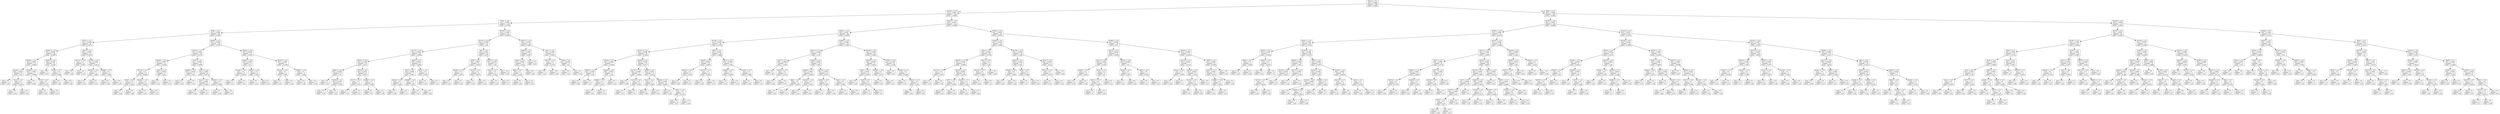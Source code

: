 digraph Tree {
node [shape=box] ;
0 [label="X[15] <= 0.5\nmse = 0.0008\nsamples = 500\nvalue = 0.4892"] ;
1 [label="X[125] <= 0.5\nmse = 0.0007\nsamples = 243\nvalue = 0.4828"] ;
0 -> 1 [labeldistance=2.5, labelangle=45, headlabel="True"] ;
2 [label="X[39] <= 0.5\nmse = 0.0006\nsamples = 113\nvalue = 0.4748"] ;
1 -> 2 ;
3 [label="X[89] <= 0.5\nmse = 0.0006\nsamples = 66\nvalue = 0.4691"] ;
2 -> 3 ;
4 [label="X[72] <= 0.5\nmse = 0.0004\nsamples = 31\nvalue = 0.4571"] ;
3 -> 4 ;
5 [label="X[250] <= 0.5\nmse = 0.0003\nsamples = 20\nvalue = 0.4655"] ;
4 -> 5 ;
6 [label="X[380] <= 0.5\nmse = 0.0003\nsamples = 12\nvalue = 0.4567"] ;
5 -> 6 ;
7 [label="X[234] <= 0.5\nmse = 0.0001\nsamples = 5\nvalue = 0.44"] ;
6 -> 7 ;
8 [label="mse = 0.0\nsamples = 2\nvalue = 0.45"] ;
7 -> 8 ;
9 [label="X[33] <= 0.5\nmse = 0.0\nsamples = 3\nvalue = 0.4333"] ;
7 -> 9 ;
10 [label="mse = 0.0\nsamples = 1\nvalue = 0.44"] ;
9 -> 10 ;
11 [label="mse = -0.0\nsamples = 2\nvalue = 0.43"] ;
9 -> 11 ;
12 [label="X[186] <= 0.5\nmse = 0.0001\nsamples = 7\nvalue = 0.4686"] ;
6 -> 12 ;
13 [label="mse = 0.0\nsamples = 3\nvalue = 0.46"] ;
12 -> 13 ;
14 [label="X[74] <= 0.5\nmse = 0.0\nsamples = 4\nvalue = 0.475"] ;
12 -> 14 ;
15 [label="mse = 0.0\nsamples = 2\nvalue = 0.48"] ;
14 -> 15 ;
16 [label="mse = -0.0\nsamples = 2\nvalue = 0.47"] ;
14 -> 16 ;
17 [label="X[376] <= 0.5\nmse = 0.0001\nsamples = 8\nvalue = 0.4787"] ;
5 -> 17 ;
18 [label="mse = 0.0\nsamples = 3\nvalue = 0.47"] ;
17 -> 18 ;
19 [label="X[30] <= 0.5\nmse = 0.0\nsamples = 5\nvalue = 0.484"] ;
17 -> 19 ;
20 [label="mse = 0.0\nsamples = 2\nvalue = 0.49"] ;
19 -> 20 ;
21 [label="mse = 0.0\nsamples = 3\nvalue = 0.48"] ;
19 -> 21 ;
22 [label="X[87] <= 0.5\nmse = 0.0002\nsamples = 11\nvalue = 0.4418"] ;
4 -> 22 ;
23 [label="X[373] <= 0.5\nmse = 0.0\nsamples = 4\nvalue = 0.425"] ;
22 -> 23 ;
24 [label="mse = 0.0\nsamples = 2\nvalue = 0.43"] ;
23 -> 24 ;
25 [label="mse = 0.0\nsamples = 2\nvalue = 0.42"] ;
23 -> 25 ;
26 [label="X[176] <= 0.5\nmse = 0.0001\nsamples = 7\nvalue = 0.4514"] ;
22 -> 26 ;
27 [label="X[378] <= 0.5\nmse = 0.0\nsamples = 2\nvalue = 0.465"] ;
26 -> 27 ;
28 [label="mse = 0.0\nsamples = 1\nvalue = 0.46"] ;
27 -> 28 ;
29 [label="mse = 0.0\nsamples = 1\nvalue = 0.47"] ;
27 -> 29 ;
30 [label="X[358] <= 0.5\nmse = 0.0\nsamples = 5\nvalue = 0.446"] ;
26 -> 30 ;
31 [label="mse = 0.0\nsamples = 2\nvalue = 0.44"] ;
30 -> 31 ;
32 [label="mse = 0.0\nsamples = 3\nvalue = 0.45"] ;
30 -> 32 ;
33 [label="X[195] <= 0.5\nmse = 0.0005\nsamples = 35\nvalue = 0.4797"] ;
3 -> 33 ;
34 [label="X[130] <= 0.5\nmse = 0.0004\nsamples = 22\nvalue = 0.4718"] ;
33 -> 34 ;
35 [label="X[169] <= 0.5\nmse = 0.0001\nsamples = 11\nvalue = 0.4582"] ;
34 -> 35 ;
36 [label="X[116] <= 0.5\nmse = 0.0\nsamples = 9\nvalue = 0.4622"] ;
35 -> 36 ;
37 [label="X[18] <= 0.5\nmse = 0.0\nsamples = 5\nvalue = 0.458"] ;
36 -> 37 ;
38 [label="mse = 0.0\nsamples = 1\nvalue = 0.45"] ;
37 -> 38 ;
39 [label="mse = 0.0\nsamples = 4\nvalue = 0.46"] ;
37 -> 39 ;
40 [label="X[366] <= 0.5\nmse = 0.0\nsamples = 4\nvalue = 0.4675"] ;
36 -> 40 ;
41 [label="mse = 0.0\nsamples = 1\nvalue = 0.46"] ;
40 -> 41 ;
42 [label="mse = 0.0\nsamples = 3\nvalue = 0.47"] ;
40 -> 42 ;
43 [label="X[82] <= 0.5\nmse = 0.0001\nsamples = 2\nvalue = 0.44"] ;
35 -> 43 ;
44 [label="mse = 0.0\nsamples = 1\nvalue = 0.45"] ;
43 -> 44 ;
45 [label="mse = -0.0\nsamples = 1\nvalue = 0.43"] ;
43 -> 45 ;
46 [label="X[16] <= 0.5\nmse = 0.0004\nsamples = 11\nvalue = 0.4855"] ;
34 -> 46 ;
47 [label="X[364] <= 0.5\nmse = 0.0001\nsamples = 2\nvalue = 0.52"] ;
46 -> 47 ;
48 [label="mse = 0.0\nsamples = 1\nvalue = 0.53"] ;
47 -> 48 ;
49 [label="mse = 0.0\nsamples = 1\nvalue = 0.51"] ;
47 -> 49 ;
50 [label="X[31] <= 0.5\nmse = 0.0001\nsamples = 9\nvalue = 0.4778"] ;
46 -> 50 ;
51 [label="X[12] <= 0.5\nmse = 0.0001\nsamples = 6\nvalue = 0.4833"] ;
50 -> 51 ;
52 [label="mse = 0.0\nsamples = 5\nvalue = 0.48"] ;
51 -> 52 ;
53 [label="mse = 0.0\nsamples = 1\nvalue = 0.5"] ;
51 -> 53 ;
54 [label="X[193] <= 0.5\nmse = 0.0\nsamples = 3\nvalue = 0.4667"] ;
50 -> 54 ;
55 [label="mse = 0.0\nsamples = 1\nvalue = 0.46"] ;
54 -> 55 ;
56 [label="mse = 0.0\nsamples = 2\nvalue = 0.47"] ;
54 -> 56 ;
57 [label="X[299] <= 0.5\nmse = 0.0004\nsamples = 13\nvalue = 0.4931"] ;
33 -> 57 ;
58 [label="X[282] <= 0.5\nmse = 0.0001\nsamples = 6\nvalue = 0.51"] ;
57 -> 58 ;
59 [label="X[126] <= 0.5\nmse = 0.0\nsamples = 4\nvalue = 0.5025"] ;
58 -> 59 ;
60 [label="mse = 0.0\nsamples = 3\nvalue = 0.5"] ;
59 -> 60 ;
61 [label="mse = 0.0\nsamples = 1\nvalue = 0.51"] ;
59 -> 61 ;
62 [label="X[251] <= 0.5\nmse = 0.0\nsamples = 2\nvalue = 0.525"] ;
58 -> 62 ;
63 [label="mse = 0.0\nsamples = 1\nvalue = 0.52"] ;
62 -> 63 ;
64 [label="mse = 0.0\nsamples = 1\nvalue = 0.53"] ;
62 -> 64 ;
65 [label="X[122] <= 0.5\nmse = 0.0001\nsamples = 7\nvalue = 0.4786"] ;
57 -> 65 ;
66 [label="X[333] <= 0.5\nmse = 0.0\nsamples = 2\nvalue = 0.465"] ;
65 -> 66 ;
67 [label="mse = 0.0\nsamples = 1\nvalue = 0.47"] ;
66 -> 67 ;
68 [label="mse = 0.0\nsamples = 1\nvalue = 0.46"] ;
66 -> 68 ;
69 [label="X[269] <= 0.5\nmse = 0.0\nsamples = 5\nvalue = 0.484"] ;
65 -> 69 ;
70 [label="mse = 0.0\nsamples = 2\nvalue = 0.49"] ;
69 -> 70 ;
71 [label="mse = 0.0\nsamples = 3\nvalue = 0.48"] ;
69 -> 71 ;
72 [label="X[126] <= 0.5\nmse = 0.0005\nsamples = 47\nvalue = 0.4828"] ;
2 -> 72 ;
73 [label="X[132] <= 0.5\nmse = 0.0005\nsamples = 31\nvalue = 0.49"] ;
72 -> 73 ;
74 [label="X[115] <= 0.5\nmse = 0.0005\nsamples = 19\nvalue = 0.4984"] ;
73 -> 74 ;
75 [label="X[241] <= 0.5\nmse = 0.0003\nsamples = 10\nvalue = 0.513"] ;
74 -> 75 ;
76 [label="X[59] <= 0.5\nmse = 0.0002\nsamples = 4\nvalue = 0.53"] ;
75 -> 76 ;
77 [label="mse = 0.0\nsamples = 1\nvalue = 0.51"] ;
76 -> 77 ;
78 [label="X[336] <= 0.5\nmse = 0.0001\nsamples = 3\nvalue = 0.5367"] ;
76 -> 78 ;
79 [label="mse = 0.0\nsamples = 1\nvalue = 0.55"] ;
78 -> 79 ;
80 [label="mse = 0.0\nsamples = 2\nvalue = 0.53"] ;
78 -> 80 ;
81 [label="X[193] <= 0.5\nmse = 0.0001\nsamples = 6\nvalue = 0.5017"] ;
75 -> 81 ;
82 [label="X[177] <= 0.5\nmse = 0.0\nsamples = 2\nvalue = 0.515"] ;
81 -> 82 ;
83 [label="mse = 0.0\nsamples = 1\nvalue = 0.52"] ;
82 -> 83 ;
84 [label="mse = -0.0\nsamples = 1\nvalue = 0.51"] ;
82 -> 84 ;
85 [label="X[288] <= 0.5\nmse = 0.0\nsamples = 4\nvalue = 0.495"] ;
81 -> 85 ;
86 [label="mse = 0.0\nsamples = 2\nvalue = 0.5"] ;
85 -> 86 ;
87 [label="mse = 0.0\nsamples = 2\nvalue = 0.49"] ;
85 -> 87 ;
88 [label="X[66] <= 0.5\nmse = 0.0002\nsamples = 9\nvalue = 0.4822"] ;
74 -> 88 ;
89 [label="X[33] <= 0.5\nmse = 0.0001\nsamples = 7\nvalue = 0.4871"] ;
88 -> 89 ;
90 [label="X[149] <= 0.5\nmse = 0.0\nsamples = 5\nvalue = 0.492"] ;
89 -> 90 ;
91 [label="mse = 0.0\nsamples = 4\nvalue = 0.49"] ;
90 -> 91 ;
92 [label="mse = 0.0\nsamples = 1\nvalue = 0.5"] ;
90 -> 92 ;
93 [label="X[380] <= 0.5\nmse = 0.0\nsamples = 2\nvalue = 0.475"] ;
89 -> 93 ;
94 [label="mse = 0.0\nsamples = 1\nvalue = 0.47"] ;
93 -> 94 ;
95 [label="mse = 0.0\nsamples = 1\nvalue = 0.48"] ;
93 -> 95 ;
96 [label="X[75] <= 0.5\nmse = 0.0\nsamples = 2\nvalue = 0.465"] ;
88 -> 96 ;
97 [label="mse = 0.0\nsamples = 1\nvalue = 0.46"] ;
96 -> 97 ;
98 [label="mse = 0.0\nsamples = 1\nvalue = 0.47"] ;
96 -> 98 ;
99 [label="X[4] <= 0.5\nmse = 0.0003\nsamples = 12\nvalue = 0.4767"] ;
73 -> 99 ;
100 [label="X[50] <= 0.5\nmse = 0.0001\nsamples = 6\nvalue = 0.4633"] ;
99 -> 100 ;
101 [label="X[239] <= 0.5\nmse = 0.0\nsamples = 2\nvalue = 0.475"] ;
100 -> 101 ;
102 [label="mse = 0.0\nsamples = 1\nvalue = 0.47"] ;
101 -> 102 ;
103 [label="mse = 0.0\nsamples = 1\nvalue = 0.48"] ;
101 -> 103 ;
104 [label="X[119] <= 0.5\nmse = 0.0\nsamples = 4\nvalue = 0.4575"] ;
100 -> 104 ;
105 [label="mse = 0.0\nsamples = 3\nvalue = 0.46"] ;
104 -> 105 ;
106 [label="mse = 0.0\nsamples = 1\nvalue = 0.45"] ;
104 -> 106 ;
107 [label="X[140] <= 0.5\nmse = 0.0001\nsamples = 6\nvalue = 0.49"] ;
99 -> 107 ;
108 [label="X[63] <= 0.5\nmse = 0.0\nsamples = 4\nvalue = 0.495"] ;
107 -> 108 ;
109 [label="mse = 0.0\nsamples = 2\nvalue = 0.49"] ;
108 -> 109 ;
110 [label="mse = 0.0\nsamples = 2\nvalue = 0.5"] ;
108 -> 110 ;
111 [label="mse = -0.0\nsamples = 2\nvalue = 0.48"] ;
107 -> 111 ;
112 [label="X[277] <= 0.5\nmse = 0.0002\nsamples = 16\nvalue = 0.4687"] ;
72 -> 112 ;
113 [label="X[264] <= 0.5\nmse = 0.0001\nsamples = 10\nvalue = 0.461"] ;
112 -> 113 ;
114 [label="X[59] <= 0.5\nmse = 0.0001\nsamples = 5\nvalue = 0.452"] ;
113 -> 114 ;
115 [label="X[66] <= 0.5\nmse = 0.0\nsamples = 3\nvalue = 0.4467"] ;
114 -> 115 ;
116 [label="mse = 0.0\nsamples = 1\nvalue = 0.44"] ;
115 -> 116 ;
117 [label="mse = -0.0\nsamples = 2\nvalue = 0.45"] ;
115 -> 117 ;
118 [label="mse = 0.0\nsamples = 2\nvalue = 0.46"] ;
114 -> 118 ;
119 [label="mse = -0.0\nsamples = 5\nvalue = 0.47"] ;
113 -> 119 ;
120 [label="X[72] <= 0.5\nmse = 0.0002\nsamples = 6\nvalue = 0.4817"] ;
112 -> 120 ;
121 [label="X[171] <= 0.5\nmse = 0.0\nsamples = 4\nvalue = 0.4725"] ;
120 -> 121 ;
122 [label="mse = 0.0\nsamples = 3\nvalue = 0.47"] ;
121 -> 122 ;
123 [label="mse = -0.0\nsamples = 1\nvalue = 0.48"] ;
121 -> 123 ;
124 [label="X[79] <= 0.5\nmse = 0.0001\nsamples = 2\nvalue = 0.5"] ;
120 -> 124 ;
125 [label="mse = 0.0\nsamples = 1\nvalue = 0.51"] ;
124 -> 125 ;
126 [label="mse = 0.0\nsamples = 1\nvalue = 0.49"] ;
124 -> 126 ;
127 [label="X[212] <= 0.5\nmse = 0.0007\nsamples = 130\nvalue = 0.4898"] ;
1 -> 127 ;
128 [label="X[203] <= 0.5\nmse = 0.0007\nsamples = 69\nvalue = 0.4829"] ;
127 -> 128 ;
129 [label="X[139] <= 0.5\nmse = 0.0006\nsamples = 35\nvalue = 0.4729"] ;
128 -> 129 ;
130 [label="X[107] <= 0.5\nmse = 0.0006\nsamples = 19\nvalue = 0.4832"] ;
129 -> 130 ;
131 [label="X[122] <= 0.5\nmse = 0.0003\nsamples = 7\nvalue = 0.5029"] ;
130 -> 131 ;
132 [label="X[350] <= 0.5\nmse = 0.0001\nsamples = 4\nvalue = 0.49"] ;
131 -> 132 ;
133 [label="mse = 0.0\nsamples = 2\nvalue = 0.48"] ;
132 -> 133 ;
134 [label="mse = -0.0\nsamples = 2\nvalue = 0.5"] ;
132 -> 134 ;
135 [label="X[239] <= 0.5\nmse = 0.0001\nsamples = 3\nvalue = 0.52"] ;
131 -> 135 ;
136 [label="X[200] <= 0.5\nmse = 0.0\nsamples = 2\nvalue = 0.515"] ;
135 -> 136 ;
137 [label="mse = 0.0\nsamples = 1\nvalue = 0.52"] ;
136 -> 137 ;
138 [label="mse = -0.0\nsamples = 1\nvalue = 0.51"] ;
136 -> 138 ;
139 [label="mse = 0.0\nsamples = 1\nvalue = 0.53"] ;
135 -> 139 ;
140 [label="X[345] <= 0.5\nmse = 0.0004\nsamples = 12\nvalue = 0.4717"] ;
130 -> 140 ;
141 [label="X[172] <= 0.5\nmse = 0.0002\nsamples = 4\nvalue = 0.4925"] ;
140 -> 141 ;
142 [label="mse = 0.0\nsamples = 2\nvalue = 0.48"] ;
141 -> 142 ;
143 [label="X[115] <= 0.5\nmse = 0.0\nsamples = 2\nvalue = 0.505"] ;
141 -> 143 ;
144 [label="mse = 0.0\nsamples = 1\nvalue = 0.51"] ;
143 -> 144 ;
145 [label="mse = 0.0\nsamples = 1\nvalue = 0.5"] ;
143 -> 145 ;
146 [label="X[365] <= 0.5\nmse = 0.0001\nsamples = 8\nvalue = 0.4612"] ;
140 -> 146 ;
147 [label="X[14] <= 0.5\nmse = 0.0\nsamples = 2\nvalue = 0.445"] ;
146 -> 147 ;
148 [label="mse = 0.0\nsamples = 1\nvalue = 0.45"] ;
147 -> 148 ;
149 [label="mse = 0.0\nsamples = 1\nvalue = 0.44"] ;
147 -> 149 ;
150 [label="X[299] <= 0.5\nmse = 0.0001\nsamples = 6\nvalue = 0.4667"] ;
146 -> 150 ;
151 [label="mse = 0.0\nsamples = 3\nvalue = 0.46"] ;
150 -> 151 ;
152 [label="X[97] <= 0.5\nmse = 0.0\nsamples = 3\nvalue = 0.4733"] ;
150 -> 152 ;
153 [label="mse = 0.0\nsamples = 2\nvalue = 0.47"] ;
152 -> 153 ;
154 [label="mse = -0.0\nsamples = 1\nvalue = 0.48"] ;
152 -> 154 ;
155 [label="X[80] <= 0.5\nmse = 0.0003\nsamples = 16\nvalue = 0.4606"] ;
129 -> 155 ;
156 [label="X[284] <= 0.5\nmse = 0.0001\nsamples = 11\nvalue = 0.4691"] ;
155 -> 156 ;
157 [label="X[233] <= 0.5\nmse = 0.0\nsamples = 5\nvalue = 0.478"] ;
156 -> 157 ;
158 [label="mse = 0.0\nsamples = 4\nvalue = 0.48"] ;
157 -> 158 ;
159 [label="mse = 0.0\nsamples = 1\nvalue = 0.47"] ;
157 -> 159 ;
160 [label="X[127] <= 0.5\nmse = 0.0\nsamples = 6\nvalue = 0.4617"] ;
156 -> 160 ;
161 [label="mse = 0.0\nsamples = 5\nvalue = 0.46"] ;
160 -> 161 ;
162 [label="mse = -0.0\nsamples = 1\nvalue = 0.47"] ;
160 -> 162 ;
163 [label="X[17] <= 0.5\nmse = 0.0004\nsamples = 5\nvalue = 0.442"] ;
155 -> 163 ;
164 [label="X[260] <= 0.5\nmse = 0.0\nsamples = 3\nvalue = 0.4267"] ;
163 -> 164 ;
165 [label="mse = -0.0\nsamples = 2\nvalue = 0.43"] ;
164 -> 165 ;
166 [label="mse = 0.0\nsamples = 1\nvalue = 0.42"] ;
164 -> 166 ;
167 [label="X[275] <= 0.5\nmse = 0.0\nsamples = 2\nvalue = 0.465"] ;
163 -> 167 ;
168 [label="mse = 0.0\nsamples = 1\nvalue = 0.46"] ;
167 -> 168 ;
169 [label="mse = 0.0\nsamples = 1\nvalue = 0.47"] ;
167 -> 169 ;
170 [label="X[266] <= 0.5\nmse = 0.0006\nsamples = 34\nvalue = 0.4932"] ;
128 -> 170 ;
171 [label="X[217] <= 0.5\nmse = 0.0004\nsamples = 18\nvalue = 0.48"] ;
170 -> 171 ;
172 [label="X[31] <= 0.5\nmse = 0.0002\nsamples = 8\nvalue = 0.465"] ;
171 -> 172 ;
173 [label="mse = 0.0\nsamples = 2\nvalue = 0.44"] ;
172 -> 173 ;
174 [label="X[200] <= 0.5\nmse = 0.0\nsamples = 6\nvalue = 0.4733"] ;
172 -> 174 ;
175 [label="mse = 0.0\nsamples = 2\nvalue = 0.48"] ;
174 -> 175 ;
176 [label="mse = -0.0\nsamples = 4\nvalue = 0.47"] ;
174 -> 176 ;
177 [label="X[229] <= 0.5\nmse = 0.0003\nsamples = 10\nvalue = 0.492"] ;
171 -> 177 ;
178 [label="X[349] <= 0.5\nmse = 0.0001\nsamples = 6\nvalue = 0.5033"] ;
177 -> 178 ;
179 [label="X[94] <= 0.5\nmse = 0.0\nsamples = 4\nvalue = 0.4975"] ;
178 -> 179 ;
180 [label="mse = 0.0\nsamples = 1\nvalue = 0.49"] ;
179 -> 180 ;
181 [label="mse = 0.0\nsamples = 3\nvalue = 0.5"] ;
179 -> 181 ;
182 [label="X[336] <= 0.5\nmse = 0.0\nsamples = 2\nvalue = 0.515"] ;
178 -> 182 ;
183 [label="mse = 0.0\nsamples = 1\nvalue = 0.51"] ;
182 -> 183 ;
184 [label="mse = -0.0\nsamples = 1\nvalue = 0.52"] ;
182 -> 184 ;
185 [label="X[373] <= 0.5\nmse = 0.0001\nsamples = 4\nvalue = 0.475"] ;
177 -> 185 ;
186 [label="X[354] <= 0.5\nmse = 0.0\nsamples = 2\nvalue = 0.465"] ;
185 -> 186 ;
187 [label="mse = 0.0\nsamples = 1\nvalue = 0.47"] ;
186 -> 187 ;
188 [label="mse = 0.0\nsamples = 1\nvalue = 0.46"] ;
186 -> 188 ;
189 [label="X[39] <= 0.5\nmse = 0.0\nsamples = 2\nvalue = 0.485"] ;
185 -> 189 ;
190 [label="mse = 0.0\nsamples = 1\nvalue = 0.49"] ;
189 -> 190 ;
191 [label="mse = 0.0\nsamples = 1\nvalue = 0.48"] ;
189 -> 191 ;
192 [label="X[338] <= 0.5\nmse = 0.0004\nsamples = 16\nvalue = 0.5081"] ;
170 -> 192 ;
193 [label="X[310] <= 0.5\nmse = 0.0001\nsamples = 8\nvalue = 0.4912"] ;
192 -> 193 ;
194 [label="X[45] <= 0.5\nmse = 0.0001\nsamples = 6\nvalue = 0.4967"] ;
193 -> 194 ;
195 [label="mse = 0.0\nsamples = 3\nvalue = 0.49"] ;
194 -> 195 ;
196 [label="X[18] <= 0.5\nmse = 0.0\nsamples = 3\nvalue = 0.5033"] ;
194 -> 196 ;
197 [label="mse = 0.0\nsamples = 1\nvalue = 0.51"] ;
196 -> 197 ;
198 [label="mse = 0.0\nsamples = 2\nvalue = 0.5"] ;
196 -> 198 ;
199 [label="X[258] <= 0.5\nmse = 0.0\nsamples = 2\nvalue = 0.475"] ;
193 -> 199 ;
200 [label="mse = 0.0\nsamples = 1\nvalue = 0.48"] ;
199 -> 200 ;
201 [label="mse = 0.0\nsamples = 1\nvalue = 0.47"] ;
199 -> 201 ;
202 [label="X[382] <= 0.5\nmse = 0.0001\nsamples = 8\nvalue = 0.525"] ;
192 -> 202 ;
203 [label="mse = 0.0\nsamples = 1\nvalue = 0.5"] ;
202 -> 203 ;
204 [label="X[358] <= 0.5\nmse = 0.0\nsamples = 7\nvalue = 0.5286"] ;
202 -> 204 ;
205 [label="mse = 0.0\nsamples = 2\nvalue = 0.52"] ;
204 -> 205 ;
206 [label="X[323] <= 0.5\nmse = 0.0\nsamples = 5\nvalue = 0.532"] ;
204 -> 206 ;
207 [label="mse = 0.0\nsamples = 1\nvalue = 0.54"] ;
206 -> 207 ;
208 [label="mse = -0.0\nsamples = 4\nvalue = 0.53"] ;
206 -> 208 ;
209 [label="X[353] <= 0.5\nmse = 0.0005\nsamples = 61\nvalue = 0.4975"] ;
127 -> 209 ;
210 [label="X[348] <= 0.5\nmse = 0.0004\nsamples = 31\nvalue = 0.4855"] ;
209 -> 210 ;
211 [label="X[46] <= 0.5\nmse = 0.0002\nsamples = 16\nvalue = 0.4738"] ;
210 -> 211 ;
212 [label="X[223] <= 0.5\nmse = 0.0002\nsamples = 11\nvalue = 0.4664"] ;
211 -> 212 ;
213 [label="X[173] <= 0.5\nmse = 0.0\nsamples = 5\nvalue = 0.476"] ;
212 -> 213 ;
214 [label="mse = 0.0\nsamples = 2\nvalue = 0.47"] ;
213 -> 214 ;
215 [label="mse = -0.0\nsamples = 3\nvalue = 0.48"] ;
213 -> 215 ;
216 [label="X[314] <= 0.5\nmse = 0.0001\nsamples = 6\nvalue = 0.4583"] ;
212 -> 216 ;
217 [label="X[77] <= 0.5\nmse = 0.0\nsamples = 4\nvalue = 0.465"] ;
216 -> 217 ;
218 [label="mse = 0.0\nsamples = 2\nvalue = 0.47"] ;
217 -> 218 ;
219 [label="mse = -0.0\nsamples = 2\nvalue = 0.46"] ;
217 -> 219 ;
220 [label="X[267] <= 0.5\nmse = 0.0\nsamples = 2\nvalue = 0.445"] ;
216 -> 220 ;
221 [label="mse = 0.0\nsamples = 1\nvalue = 0.44"] ;
220 -> 221 ;
222 [label="mse = 0.0\nsamples = 1\nvalue = 0.45"] ;
220 -> 222 ;
223 [label="X[91] <= 0.5\nmse = 0.0\nsamples = 5\nvalue = 0.49"] ;
211 -> 223 ;
224 [label="X[270] <= 0.5\nmse = 0.0\nsamples = 4\nvalue = 0.4925"] ;
223 -> 224 ;
225 [label="mse = 0.0\nsamples = 3\nvalue = 0.49"] ;
224 -> 225 ;
226 [label="mse = 0.0\nsamples = 1\nvalue = 0.5"] ;
224 -> 226 ;
227 [label="mse = -0.0\nsamples = 1\nvalue = 0.48"] ;
223 -> 227 ;
228 [label="X[178] <= 0.5\nmse = 0.0002\nsamples = 15\nvalue = 0.498"] ;
210 -> 228 ;
229 [label="X[245] <= 0.5\nmse = 0.0001\nsamples = 10\nvalue = 0.491"] ;
228 -> 229 ;
230 [label="X[355] <= 0.5\nmse = 0.0\nsamples = 5\nvalue = 0.484"] ;
229 -> 230 ;
231 [label="mse = 0.0\nsamples = 2\nvalue = 0.49"] ;
230 -> 231 ;
232 [label="mse = -0.0\nsamples = 3\nvalue = 0.48"] ;
230 -> 232 ;
233 [label="X[35] <= 0.5\nmse = 0.0\nsamples = 5\nvalue = 0.498"] ;
229 -> 233 ;
234 [label="mse = 0.0\nsamples = 4\nvalue = 0.5"] ;
233 -> 234 ;
235 [label="mse = -0.0\nsamples = 1\nvalue = 0.49"] ;
233 -> 235 ;
236 [label="X[41] <= 0.5\nmse = 0.0001\nsamples = 5\nvalue = 0.512"] ;
228 -> 236 ;
237 [label="X[272] <= 0.5\nmse = 0.0\nsamples = 4\nvalue = 0.5175"] ;
236 -> 237 ;
238 [label="mse = 0.0\nsamples = 1\nvalue = 0.51"] ;
237 -> 238 ;
239 [label="mse = -0.0\nsamples = 3\nvalue = 0.52"] ;
237 -> 239 ;
240 [label="mse = -0.0\nsamples = 1\nvalue = 0.49"] ;
236 -> 240 ;
241 [label="X[369] <= 0.5\nmse = 0.0004\nsamples = 30\nvalue = 0.51"] ;
209 -> 241 ;
242 [label="X[314] <= 0.5\nmse = 0.0002\nsamples = 17\nvalue = 0.4994"] ;
241 -> 242 ;
243 [label="X[211] <= 0.5\nmse = 0.0001\nsamples = 10\nvalue = 0.492"] ;
242 -> 243 ;
244 [label="X[336] <= 0.5\nmse = 0.0\nsamples = 5\nvalue = 0.484"] ;
243 -> 244 ;
245 [label="mse = 0.0\nsamples = 2\nvalue = 0.49"] ;
244 -> 245 ;
246 [label="mse = 0.0\nsamples = 3\nvalue = 0.48"] ;
244 -> 246 ;
247 [label="X[10] <= 0.5\nmse = 0.0\nsamples = 5\nvalue = 0.5"] ;
243 -> 247 ;
248 [label="X[311] <= 0.5\nmse = 0.0\nsamples = 4\nvalue = 0.4975"] ;
247 -> 248 ;
249 [label="mse = 0.0\nsamples = 3\nvalue = 0.5"] ;
248 -> 249 ;
250 [label="mse = 0.0\nsamples = 1\nvalue = 0.49"] ;
248 -> 250 ;
251 [label="mse = 0.0\nsamples = 1\nvalue = 0.51"] ;
247 -> 251 ;
252 [label="X[152] <= 0.5\nmse = 0.0001\nsamples = 7\nvalue = 0.51"] ;
242 -> 252 ;
253 [label="X[338] <= 0.5\nmse = 0.0\nsamples = 2\nvalue = 0.525"] ;
252 -> 253 ;
254 [label="mse = 0.0\nsamples = 1\nvalue = 0.53"] ;
253 -> 254 ;
255 [label="mse = 0.0\nsamples = 1\nvalue = 0.52"] ;
253 -> 255 ;
256 [label="X[65] <= 0.5\nmse = 0.0\nsamples = 5\nvalue = 0.504"] ;
252 -> 256 ;
257 [label="mse = 0.0\nsamples = 3\nvalue = 0.5"] ;
256 -> 257 ;
258 [label="mse = 0.0\nsamples = 2\nvalue = 0.51"] ;
256 -> 258 ;
259 [label="X[304] <= 0.5\nmse = 0.0003\nsamples = 13\nvalue = 0.5238"] ;
241 -> 259 ;
260 [label="X[312] <= 0.5\nmse = 0.0002\nsamples = 7\nvalue = 0.5114"] ;
259 -> 260 ;
261 [label="X[121] <= 0.5\nmse = 0.0\nsamples = 2\nvalue = 0.495"] ;
260 -> 261 ;
262 [label="mse = 0.0\nsamples = 1\nvalue = 0.49"] ;
261 -> 262 ;
263 [label="mse = 0.0\nsamples = 1\nvalue = 0.5"] ;
261 -> 263 ;
264 [label="X[319] <= 0.5\nmse = 0.0001\nsamples = 5\nvalue = 0.518"] ;
260 -> 264 ;
265 [label="X[116] <= 0.5\nmse = 0.0\nsamples = 3\nvalue = 0.5233"] ;
264 -> 265 ;
266 [label="mse = 0.0\nsamples = 1\nvalue = 0.53"] ;
265 -> 266 ;
267 [label="mse = 0.0\nsamples = 2\nvalue = 0.52"] ;
265 -> 267 ;
268 [label="mse = -0.0\nsamples = 2\nvalue = 0.51"] ;
264 -> 268 ;
269 [label="X[56] <= 0.5\nmse = 0.0001\nsamples = 6\nvalue = 0.5383"] ;
259 -> 269 ;
270 [label="X[30] <= 0.5\nmse = 0.0001\nsamples = 5\nvalue = 0.534"] ;
269 -> 270 ;
271 [label="X[296] <= 0.5\nmse = 0.0\nsamples = 2\nvalue = 0.525"] ;
270 -> 271 ;
272 [label="mse = 0.0\nsamples = 1\nvalue = 0.52"] ;
271 -> 272 ;
273 [label="mse = 0.0\nsamples = 1\nvalue = 0.53"] ;
271 -> 273 ;
274 [label="mse = 0.0\nsamples = 3\nvalue = 0.54"] ;
270 -> 274 ;
275 [label="mse = -0.0\nsamples = 1\nvalue = 0.56"] ;
269 -> 275 ;
276 [label="X[86] <= 0.5\nmse = 0.0008\nsamples = 257\nvalue = 0.4953"] ;
0 -> 276 [labeldistance=2.5, labelangle=-45, headlabel="False"] ;
277 [label="X[270] <= 0.5\nmse = 0.0007\nsamples = 138\nvalue = 0.4894"] ;
276 -> 277 ;
278 [label="X[355] <= 0.5\nmse = 0.0006\nsamples = 71\nvalue = 0.4818"] ;
277 -> 278 ;
279 [label="X[381] <= 0.5\nmse = 0.0004\nsamples = 35\nvalue = 0.4726"] ;
278 -> 279 ;
280 [label="X[222] <= 0.5\nmse = 0.0001\nsamples = 7\nvalue = 0.4929"] ;
279 -> 280 ;
281 [label="X[80] <= 0.5\nmse = 0.0\nsamples = 4\nvalue = 0.485"] ;
280 -> 281 ;
282 [label="mse = 0.0\nsamples = 2\nvalue = 0.49"] ;
281 -> 282 ;
283 [label="mse = 0.0\nsamples = 2\nvalue = 0.48"] ;
281 -> 283 ;
284 [label="X[283] <= 0.5\nmse = 0.0\nsamples = 3\nvalue = 0.5033"] ;
280 -> 284 ;
285 [label="mse = 0.0\nsamples = 1\nvalue = 0.51"] ;
284 -> 285 ;
286 [label="mse = 0.0\nsamples = 2\nvalue = 0.5"] ;
284 -> 286 ;
287 [label="X[194] <= 0.5\nmse = 0.0004\nsamples = 28\nvalue = 0.4675"] ;
279 -> 287 ;
288 [label="X[262] <= 0.5\nmse = 0.0002\nsamples = 10\nvalue = 0.451"] ;
287 -> 288 ;
289 [label="X[195] <= 0.5\nmse = 0.0001\nsamples = 6\nvalue = 0.4617"] ;
288 -> 289 ;
290 [label="X[178] <= 0.5\nmse = 0.0\nsamples = 3\nvalue = 0.4533"] ;
289 -> 290 ;
291 [label="mse = 0.0\nsamples = 1\nvalue = 0.46"] ;
290 -> 291 ;
292 [label="mse = -0.0\nsamples = 2\nvalue = 0.45"] ;
290 -> 292 ;
293 [label="mse = 0.0\nsamples = 3\nvalue = 0.47"] ;
289 -> 293 ;
294 [label="X[173] <= 0.5\nmse = 0.0001\nsamples = 4\nvalue = 0.435"] ;
288 -> 294 ;
295 [label="mse = 0.0\nsamples = 1\nvalue = 0.42"] ;
294 -> 295 ;
296 [label="mse = 0.0\nsamples = 3\nvalue = 0.44"] ;
294 -> 296 ;
297 [label="X[80] <= 0.5\nmse = 0.0002\nsamples = 18\nvalue = 0.4767"] ;
287 -> 297 ;
298 [label="X[132] <= 0.5\nmse = 0.0001\nsamples = 10\nvalue = 0.487"] ;
297 -> 298 ;
299 [label="X[192] <= 0.5\nmse = 0.0001\nsamples = 5\nvalue = 0.478"] ;
298 -> 299 ;
300 [label="mse = 0.0\nsamples = 1\nvalue = 0.46"] ;
299 -> 300 ;
301 [label="X[290] <= 0.5\nmse = 0.0\nsamples = 4\nvalue = 0.4825"] ;
299 -> 301 ;
302 [label="mse = 0.0\nsamples = 1\nvalue = 0.49"] ;
301 -> 302 ;
303 [label="mse = 0.0\nsamples = 3\nvalue = 0.48"] ;
301 -> 303 ;
304 [label="X[258] <= 0.5\nmse = 0.0\nsamples = 5\nvalue = 0.496"] ;
298 -> 304 ;
305 [label="mse = 0.0\nsamples = 2\nvalue = 0.49"] ;
304 -> 305 ;
306 [label="mse = 0.0\nsamples = 3\nvalue = 0.5"] ;
304 -> 306 ;
307 [label="X[343] <= 0.5\nmse = 0.0001\nsamples = 8\nvalue = 0.4638"] ;
297 -> 307 ;
308 [label="X[313] <= 0.5\nmse = 0.0\nsamples = 5\nvalue = 0.458"] ;
307 -> 308 ;
309 [label="mse = 0.0\nsamples = 1\nvalue = 0.45"] ;
308 -> 309 ;
310 [label="mse = 0.0\nsamples = 4\nvalue = 0.46"] ;
308 -> 310 ;
311 [label="X[10] <= 0.5\nmse = 0.0\nsamples = 3\nvalue = 0.4733"] ;
307 -> 311 ;
312 [label="mse = 0.0\nsamples = 1\nvalue = 0.48"] ;
311 -> 312 ;
313 [label="mse = -0.0\nsamples = 2\nvalue = 0.47"] ;
311 -> 313 ;
314 [label="X[103] <= 0.5\nmse = 0.0006\nsamples = 36\nvalue = 0.4908"] ;
278 -> 314 ;
315 [label="X[131] <= 0.5\nmse = 0.0004\nsamples = 31\nvalue = 0.4955"] ;
314 -> 315 ;
316 [label="X[27] <= 0.5\nmse = 0.0003\nsamples = 9\nvalue = 0.4778"] ;
315 -> 316 ;
317 [label="X[364] <= 0.5\nmse = 0.0001\nsamples = 6\nvalue = 0.4667"] ;
316 -> 317 ;
318 [label="X[375] <= 0.5\nmse = 0.0\nsamples = 4\nvalue = 0.4725"] ;
317 -> 318 ;
319 [label="mse = 0.0\nsamples = 1\nvalue = 0.48"] ;
318 -> 319 ;
320 [label="mse = -0.0\nsamples = 3\nvalue = 0.47"] ;
318 -> 320 ;
321 [label="X[255] <= 0.5\nmse = 0.0\nsamples = 2\nvalue = 0.455"] ;
317 -> 321 ;
322 [label="mse = 0.0\nsamples = 1\nvalue = 0.45"] ;
321 -> 322 ;
323 [label="mse = 0.0\nsamples = 1\nvalue = 0.46"] ;
321 -> 323 ;
324 [label="X[177] <= 0.5\nmse = 0.0001\nsamples = 3\nvalue = 0.5"] ;
316 -> 324 ;
325 [label="X[339] <= 0.5\nmse = 0.0\nsamples = 2\nvalue = 0.505"] ;
324 -> 325 ;
326 [label="mse = 0.0\nsamples = 1\nvalue = 0.5"] ;
325 -> 326 ;
327 [label="mse = 0.0\nsamples = 1\nvalue = 0.51"] ;
325 -> 327 ;
328 [label="mse = 0.0\nsamples = 1\nvalue = 0.49"] ;
324 -> 328 ;
329 [label="X[146] <= 0.5\nmse = 0.0003\nsamples = 22\nvalue = 0.5027"] ;
315 -> 329 ;
330 [label="X[143] <= 0.5\nmse = 0.0003\nsamples = 13\nvalue = 0.4954"] ;
329 -> 330 ;
331 [label="X[7] <= 0.5\nmse = 0.0002\nsamples = 4\nvalue = 0.4775"] ;
330 -> 331 ;
332 [label="X[197] <= 0.5\nmse = 0.0001\nsamples = 3\nvalue = 0.47"] ;
331 -> 332 ;
333 [label="X[301] <= 0.5\nmse = 0.0\nsamples = 2\nvalue = 0.475"] ;
332 -> 333 ;
334 [label="mse = 0.0\nsamples = 1\nvalue = 0.48"] ;
333 -> 334 ;
335 [label="mse = 0.0\nsamples = 1\nvalue = 0.47"] ;
333 -> 335 ;
336 [label="mse = 0.0\nsamples = 1\nvalue = 0.46"] ;
332 -> 336 ;
337 [label="mse = 0.0\nsamples = 1\nvalue = 0.5"] ;
331 -> 337 ;
338 [label="X[297] <= 0.5\nmse = 0.0001\nsamples = 9\nvalue = 0.5033"] ;
330 -> 338 ;
339 [label="X[125] <= 0.5\nmse = 0.0\nsamples = 3\nvalue = 0.5133"] ;
338 -> 339 ;
340 [label="mse = 0.0\nsamples = 2\nvalue = 0.51"] ;
339 -> 340 ;
341 [label="mse = -0.0\nsamples = 1\nvalue = 0.52"] ;
339 -> 341 ;
342 [label="X[308] <= 0.5\nmse = 0.0\nsamples = 6\nvalue = 0.4983"] ;
338 -> 342 ;
343 [label="mse = 0.0\nsamples = 5\nvalue = 0.5"] ;
342 -> 343 ;
344 [label="mse = -0.0\nsamples = 1\nvalue = 0.49"] ;
342 -> 344 ;
345 [label="X[223] <= 0.5\nmse = 0.0001\nsamples = 9\nvalue = 0.5133"] ;
329 -> 345 ;
346 [label="mse = 0.0\nsamples = 2\nvalue = 0.53"] ;
345 -> 346 ;
347 [label="X[97] <= 0.5\nmse = 0.0001\nsamples = 7\nvalue = 0.5086"] ;
345 -> 347 ;
348 [label="X[231] <= 0.5\nmse = 0.0\nsamples = 6\nvalue = 0.5117"] ;
347 -> 348 ;
349 [label="mse = 0.0\nsamples = 5\nvalue = 0.51"] ;
348 -> 349 ;
350 [label="mse = -0.0\nsamples = 1\nvalue = 0.52"] ;
348 -> 350 ;
351 [label="mse = -0.0\nsamples = 1\nvalue = 0.49"] ;
347 -> 351 ;
352 [label="X[353] <= 0.5\nmse = 0.0005\nsamples = 5\nvalue = 0.462"] ;
314 -> 352 ;
353 [label="X[380] <= 0.5\nmse = 0.0001\nsamples = 3\nvalue = 0.48"] ;
352 -> 353 ;
354 [label="X[277] <= 0.5\nmse = 0.0\nsamples = 2\nvalue = 0.475"] ;
353 -> 354 ;
355 [label="mse = 0.0\nsamples = 1\nvalue = 0.48"] ;
354 -> 355 ;
356 [label="mse = 0.0\nsamples = 1\nvalue = 0.47"] ;
354 -> 356 ;
357 [label="mse = 0.0\nsamples = 1\nvalue = 0.49"] ;
353 -> 357 ;
358 [label="X[324] <= 0.5\nmse = 0.0\nsamples = 2\nvalue = 0.435"] ;
352 -> 358 ;
359 [label="mse = 0.0\nsamples = 1\nvalue = 0.43"] ;
358 -> 359 ;
360 [label="mse = -0.0\nsamples = 1\nvalue = 0.44"] ;
358 -> 360 ;
361 [label="X[210] <= 0.5\nmse = 0.0007\nsamples = 67\nvalue = 0.4975"] ;
277 -> 361 ;
362 [label="X[142] <= 0.5\nmse = 0.0005\nsamples = 32\nvalue = 0.4859"] ;
361 -> 362 ;
363 [label="X[102] <= 0.5\nmse = 0.0004\nsamples = 15\nvalue = 0.4747"] ;
362 -> 363 ;
364 [label="X[180] <= 0.5\nmse = 0.0003\nsamples = 8\nvalue = 0.4613"] ;
363 -> 364 ;
365 [label="X[359] <= 0.5\nmse = 0.0\nsamples = 5\nvalue = 0.45"] ;
364 -> 365 ;
366 [label="X[370] <= 0.5\nmse = 0.0\nsamples = 4\nvalue = 0.4525"] ;
365 -> 366 ;
367 [label="mse = 0.0\nsamples = 1\nvalue = 0.46"] ;
366 -> 367 ;
368 [label="mse = 0.0\nsamples = 3\nvalue = 0.45"] ;
366 -> 368 ;
369 [label="mse = 0.0\nsamples = 1\nvalue = 0.44"] ;
365 -> 369 ;
370 [label="X[294] <= 0.5\nmse = 0.0001\nsamples = 3\nvalue = 0.48"] ;
364 -> 370 ;
371 [label="mse = 0.0\nsamples = 1\nvalue = 0.47"] ;
370 -> 371 ;
372 [label="X[77] <= 0.5\nmse = 0.0\nsamples = 2\nvalue = 0.485"] ;
370 -> 372 ;
373 [label="mse = 0.0\nsamples = 1\nvalue = 0.49"] ;
372 -> 373 ;
374 [label="mse = 0.0\nsamples = 1\nvalue = 0.48"] ;
372 -> 374 ;
375 [label="X[379] <= 0.5\nmse = 0.0001\nsamples = 7\nvalue = 0.49"] ;
363 -> 375 ;
376 [label="X[76] <= 0.5\nmse = 0.0\nsamples = 2\nvalue = 0.475"] ;
375 -> 376 ;
377 [label="mse = 0.0\nsamples = 1\nvalue = 0.48"] ;
376 -> 377 ;
378 [label="mse = 0.0\nsamples = 1\nvalue = 0.47"] ;
376 -> 378 ;
379 [label="X[103] <= 0.5\nmse = 0.0001\nsamples = 5\nvalue = 0.496"] ;
375 -> 379 ;
380 [label="X[360] <= 0.5\nmse = 0.0\nsamples = 2\nvalue = 0.505"] ;
379 -> 380 ;
381 [label="mse = 0.0\nsamples = 1\nvalue = 0.5"] ;
380 -> 381 ;
382 [label="mse = 0.0\nsamples = 1\nvalue = 0.51"] ;
380 -> 382 ;
383 [label="mse = 0.0\nsamples = 3\nvalue = 0.49"] ;
379 -> 383 ;
384 [label="X[218] <= 0.5\nmse = 0.0003\nsamples = 17\nvalue = 0.4959"] ;
362 -> 384 ;
385 [label="X[381] <= 0.5\nmse = 0.0001\nsamples = 9\nvalue = 0.4844"] ;
384 -> 385 ;
386 [label="X[306] <= 0.5\nmse = 0.0\nsamples = 4\nvalue = 0.475"] ;
385 -> 386 ;
387 [label="mse = 0.0\nsamples = 2\nvalue = 0.47"] ;
386 -> 387 ;
388 [label="mse = 0.0\nsamples = 2\nvalue = 0.48"] ;
386 -> 388 ;
389 [label="X[37] <= 0.5\nmse = 0.0001\nsamples = 5\nvalue = 0.492"] ;
385 -> 389 ;
390 [label="mse = 0.0\nsamples = 2\nvalue = 0.5"] ;
389 -> 390 ;
391 [label="X[125] <= 0.5\nmse = 0.0\nsamples = 3\nvalue = 0.4867"] ;
389 -> 391 ;
392 [label="mse = 0.0\nsamples = 2\nvalue = 0.49"] ;
391 -> 392 ;
393 [label="mse = -0.0\nsamples = 1\nvalue = 0.48"] ;
391 -> 393 ;
394 [label="X[291] <= 0.5\nmse = 0.0002\nsamples = 8\nvalue = 0.5088"] ;
384 -> 394 ;
395 [label="mse = 0.0\nsamples = 1\nvalue = 0.48"] ;
394 -> 395 ;
396 [label="X[358] <= 0.5\nmse = 0.0001\nsamples = 7\nvalue = 0.5129"] ;
394 -> 396 ;
397 [label="X[317] <= 0.5\nmse = 0.0\nsamples = 5\nvalue = 0.508"] ;
396 -> 397 ;
398 [label="mse = 0.0\nsamples = 1\nvalue = 0.5"] ;
397 -> 398 ;
399 [label="mse = 0.0\nsamples = 4\nvalue = 0.51"] ;
397 -> 399 ;
400 [label="X[314] <= 0.5\nmse = 0.0\nsamples = 2\nvalue = 0.525"] ;
396 -> 400 ;
401 [label="mse = 0.0\nsamples = 1\nvalue = 0.52"] ;
400 -> 401 ;
402 [label="mse = 0.0\nsamples = 1\nvalue = 0.53"] ;
400 -> 402 ;
403 [label="X[316] <= 0.5\nmse = 0.0007\nsamples = 35\nvalue = 0.508"] ;
361 -> 403 ;
404 [label="X[107] <= 0.5\nmse = 0.0003\nsamples = 16\nvalue = 0.4925"] ;
403 -> 404 ;
405 [label="X[375] <= 0.5\nmse = 0.0001\nsamples = 10\nvalue = 0.502"] ;
404 -> 405 ;
406 [label="X[193] <= 0.5\nmse = 0.0\nsamples = 4\nvalue = 0.5125"] ;
405 -> 406 ;
407 [label="mse = 0.0\nsamples = 1\nvalue = 0.52"] ;
406 -> 407 ;
408 [label="mse = 0.0\nsamples = 3\nvalue = 0.51"] ;
406 -> 408 ;
409 [label="X[218] <= 0.5\nmse = 0.0\nsamples = 6\nvalue = 0.495"] ;
405 -> 409 ;
410 [label="mse = 0.0\nsamples = 3\nvalue = 0.5"] ;
409 -> 410 ;
411 [label="mse = 0.0\nsamples = 3\nvalue = 0.49"] ;
409 -> 411 ;
412 [label="X[253] <= 0.5\nmse = 0.0003\nsamples = 6\nvalue = 0.4767"] ;
404 -> 412 ;
413 [label="X[127] <= 0.5\nmse = 0.0\nsamples = 4\nvalue = 0.4875"] ;
412 -> 413 ;
414 [label="mse = 0.0\nsamples = 3\nvalue = 0.49"] ;
413 -> 414 ;
415 [label="mse = -0.0\nsamples = 1\nvalue = 0.48"] ;
413 -> 415 ;
416 [label="X[164] <= 0.5\nmse = 0.0\nsamples = 2\nvalue = 0.455"] ;
412 -> 416 ;
417 [label="mse = 0.0\nsamples = 1\nvalue = 0.46"] ;
416 -> 417 ;
418 [label="mse = 0.0\nsamples = 1\nvalue = 0.45"] ;
416 -> 418 ;
419 [label="X[260] <= 0.5\nmse = 0.0006\nsamples = 19\nvalue = 0.5211"] ;
403 -> 419 ;
420 [label="X[117] <= 0.5\nmse = 0.0006\nsamples = 5\nvalue = 0.546"] ;
419 -> 420 ;
421 [label="X[341] <= 0.5\nmse = 0.0\nsamples = 2\nvalue = 0.575"] ;
420 -> 421 ;
422 [label="mse = 0.0\nsamples = 1\nvalue = 0.58"] ;
421 -> 422 ;
423 [label="mse = 0.0\nsamples = 1\nvalue = 0.57"] ;
421 -> 423 ;
424 [label="X[48] <= 0.5\nmse = 0.0001\nsamples = 3\nvalue = 0.5267"] ;
420 -> 424 ;
425 [label="mse = 0.0\nsamples = 1\nvalue = 0.54"] ;
424 -> 425 ;
426 [label="mse = -0.0\nsamples = 2\nvalue = 0.52"] ;
424 -> 426 ;
427 [label="X[41] <= 0.5\nmse = 0.0003\nsamples = 14\nvalue = 0.5121"] ;
419 -> 427 ;
428 [label="X[349] <= 0.5\nmse = 0.0001\nsamples = 7\nvalue = 0.5243"] ;
427 -> 428 ;
429 [label="X[238] <= 0.5\nmse = 0.0\nsamples = 4\nvalue = 0.5175"] ;
428 -> 429 ;
430 [label="mse = 0.0\nsamples = 1\nvalue = 0.51"] ;
429 -> 430 ;
431 [label="mse = -0.0\nsamples = 3\nvalue = 0.52"] ;
429 -> 431 ;
432 [label="X[339] <= 0.5\nmse = 0.0\nsamples = 3\nvalue = 0.5333"] ;
428 -> 432 ;
433 [label="mse = 0.0\nsamples = 1\nvalue = 0.54"] ;
432 -> 433 ;
434 [label="mse = 0.0\nsamples = 2\nvalue = 0.53"] ;
432 -> 434 ;
435 [label="X[162] <= 0.5\nmse = 0.0003\nsamples = 7\nvalue = 0.5"] ;
427 -> 435 ;
436 [label="X[99] <= 0.5\nmse = 0.0\nsamples = 5\nvalue = 0.51"] ;
435 -> 436 ;
437 [label="mse = 0.0\nsamples = 1\nvalue = 0.5"] ;
436 -> 437 ;
438 [label="X[354] <= 0.5\nmse = 0.0\nsamples = 4\nvalue = 0.5125"] ;
436 -> 438 ;
439 [label="mse = 0.0\nsamples = 1\nvalue = 0.52"] ;
438 -> 439 ;
440 [label="mse = 0.0\nsamples = 3\nvalue = 0.51"] ;
438 -> 440 ;
441 [label="X[156] <= 0.5\nmse = 0.0\nsamples = 2\nvalue = 0.475"] ;
435 -> 441 ;
442 [label="mse = 0.0\nsamples = 1\nvalue = 0.47"] ;
441 -> 442 ;
443 [label="mse = 0.0\nsamples = 1\nvalue = 0.48"] ;
441 -> 443 ;
444 [label="X[359] <= 0.5\nmse = 0.0009\nsamples = 119\nvalue = 0.5021"] ;
276 -> 444 ;
445 [label="X[274] <= 0.5\nmse = 0.0007\nsamples = 65\nvalue = 0.4945"] ;
444 -> 445 ;
446 [label="X[140] <= 0.5\nmse = 0.0005\nsamples = 34\nvalue = 0.4844"] ;
445 -> 446 ;
447 [label="X[85] <= 0.5\nmse = 0.0004\nsamples = 19\nvalue = 0.4732"] ;
446 -> 447 ;
448 [label="X[18] <= 0.5\nmse = 0.0003\nsamples = 13\nvalue = 0.4646"] ;
447 -> 448 ;
449 [label="X[3] <= 0.5\nmse = 0.0001\nsamples = 6\nvalue = 0.45"] ;
448 -> 449 ;
450 [label="X[19] <= 0.5\nmse = 0.0\nsamples = 4\nvalue = 0.4575"] ;
449 -> 450 ;
451 [label="mse = 0.0\nsamples = 3\nvalue = 0.46"] ;
450 -> 451 ;
452 [label="mse = 0.0\nsamples = 1\nvalue = 0.45"] ;
450 -> 452 ;
453 [label="X[77] <= 0.5\nmse = 0.0\nsamples = 2\nvalue = 0.435"] ;
449 -> 453 ;
454 [label="mse = 0.0\nsamples = 1\nvalue = 0.43"] ;
453 -> 454 ;
455 [label="mse = -0.0\nsamples = 1\nvalue = 0.44"] ;
453 -> 455 ;
456 [label="X[99] <= 0.5\nmse = 0.0002\nsamples = 7\nvalue = 0.4771"] ;
448 -> 456 ;
457 [label="X[328] <= 0.5\nmse = 0.0\nsamples = 5\nvalue = 0.47"] ;
456 -> 457 ;
458 [label="mse = 0.0\nsamples = 1\nvalue = 0.48"] ;
457 -> 458 ;
459 [label="X[12] <= 0.5\nmse = 0.0\nsamples = 4\nvalue = 0.4675"] ;
457 -> 459 ;
460 [label="mse = 0.0\nsamples = 1\nvalue = 0.46"] ;
459 -> 460 ;
461 [label="mse = 0.0\nsamples = 3\nvalue = 0.47"] ;
459 -> 461 ;
462 [label="X[46] <= 0.5\nmse = 0.0\nsamples = 2\nvalue = 0.495"] ;
456 -> 462 ;
463 [label="mse = 0.0\nsamples = 1\nvalue = 0.5"] ;
462 -> 463 ;
464 [label="mse = 0.0\nsamples = 1\nvalue = 0.49"] ;
462 -> 464 ;
465 [label="X[14] <= 0.5\nmse = 0.0001\nsamples = 6\nvalue = 0.4917"] ;
447 -> 465 ;
466 [label="mse = 0.0\nsamples = 3\nvalue = 0.5"] ;
465 -> 466 ;
467 [label="X[357] <= 0.5\nmse = 0.0\nsamples = 3\nvalue = 0.4833"] ;
465 -> 467 ;
468 [label="mse = 0.0\nsamples = 1\nvalue = 0.49"] ;
467 -> 468 ;
469 [label="mse = 0.0\nsamples = 2\nvalue = 0.48"] ;
467 -> 469 ;
470 [label="X[79] <= 0.5\nmse = 0.0003\nsamples = 15\nvalue = 0.4987"] ;
446 -> 470 ;
471 [label="X[17] <= 0.5\nmse = 0.0001\nsamples = 10\nvalue = 0.507"] ;
470 -> 471 ;
472 [label="X[238] <= 0.5\nmse = 0.0\nsamples = 6\nvalue = 0.5133"] ;
471 -> 472 ;
473 [label="mse = 0.0\nsamples = 2\nvalue = 0.52"] ;
472 -> 473 ;
474 [label="mse = 0.0\nsamples = 4\nvalue = 0.51"] ;
472 -> 474 ;
475 [label="X[51] <= 0.5\nmse = 0.0\nsamples = 4\nvalue = 0.4975"] ;
471 -> 475 ;
476 [label="mse = 0.0\nsamples = 1\nvalue = 0.49"] ;
475 -> 476 ;
477 [label="mse = 0.0\nsamples = 3\nvalue = 0.5"] ;
475 -> 477 ;
478 [label="X[179] <= 0.5\nmse = 0.0003\nsamples = 5\nvalue = 0.482"] ;
470 -> 478 ;
479 [label="X[117] <= 0.5\nmse = 0.0\nsamples = 4\nvalue = 0.49"] ;
478 -> 479 ;
480 [label="mse = 0.0\nsamples = 1\nvalue = 0.48"] ;
479 -> 480 ;
481 [label="X[255] <= 0.5\nmse = 0.0\nsamples = 3\nvalue = 0.4933"] ;
479 -> 481 ;
482 [label="mse = 0.0\nsamples = 1\nvalue = 0.5"] ;
481 -> 482 ;
483 [label="mse = 0.0\nsamples = 2\nvalue = 0.49"] ;
481 -> 483 ;
484 [label="mse = 0.0\nsamples = 1\nvalue = 0.45"] ;
478 -> 484 ;
485 [label="X[119] <= 0.5\nmse = 0.0007\nsamples = 31\nvalue = 0.5055"] ;
445 -> 485 ;
486 [label="X[165] <= 0.5\nmse = 0.0004\nsamples = 19\nvalue = 0.4942"] ;
485 -> 486 ;
487 [label="X[230] <= 0.5\nmse = 0.0003\nsamples = 11\nvalue = 0.4836"] ;
486 -> 487 ;
488 [label="X[166] <= 0.5\nmse = 0.0001\nsamples = 5\nvalue = 0.468"] ;
487 -> 488 ;
489 [label="mse = 0.0\nsamples = 1\nvalue = 0.45"] ;
488 -> 489 ;
490 [label="X[134] <= 0.5\nmse = 0.0\nsamples = 4\nvalue = 0.4725"] ;
488 -> 490 ;
491 [label="mse = 0.0\nsamples = 3\nvalue = 0.47"] ;
490 -> 491 ;
492 [label="mse = -0.0\nsamples = 1\nvalue = 0.48"] ;
490 -> 492 ;
493 [label="X[328] <= 0.5\nmse = 0.0001\nsamples = 6\nvalue = 0.4967"] ;
487 -> 493 ;
494 [label="mse = 0.0\nsamples = 3\nvalue = 0.49"] ;
493 -> 494 ;
495 [label="X[124] <= 0.5\nmse = 0.0\nsamples = 3\nvalue = 0.5033"] ;
493 -> 495 ;
496 [label="mse = 0.0\nsamples = 1\nvalue = 0.51"] ;
495 -> 496 ;
497 [label="mse = 0.0\nsamples = 2\nvalue = 0.5"] ;
495 -> 497 ;
498 [label="X[16] <= 0.5\nmse = 0.0002\nsamples = 8\nvalue = 0.5088"] ;
486 -> 498 ;
499 [label="mse = 0.0\nsamples = 1\nvalue = 0.48"] ;
498 -> 499 ;
500 [label="X[199] <= 0.5\nmse = 0.0001\nsamples = 7\nvalue = 0.5129"] ;
498 -> 500 ;
501 [label="X[99] <= 0.5\nmse = 0.0\nsamples = 5\nvalue = 0.508"] ;
500 -> 501 ;
502 [label="mse = 0.0\nsamples = 1\nvalue = 0.5"] ;
501 -> 502 ;
503 [label="mse = 0.0\nsamples = 4\nvalue = 0.51"] ;
501 -> 503 ;
504 [label="X[63] <= 0.5\nmse = 0.0\nsamples = 2\nvalue = 0.525"] ;
500 -> 504 ;
505 [label="mse = 0.0\nsamples = 1\nvalue = 0.53"] ;
504 -> 505 ;
506 [label="mse = 0.0\nsamples = 1\nvalue = 0.52"] ;
504 -> 506 ;
507 [label="X[197] <= 0.5\nmse = 0.0006\nsamples = 12\nvalue = 0.5233"] ;
485 -> 507 ;
508 [label="X[107] <= 0.5\nmse = 0.0002\nsamples = 5\nvalue = 0.546"] ;
507 -> 508 ;
509 [label="mse = 0.0\nsamples = 2\nvalue = 0.53"] ;
508 -> 509 ;
510 [label="X[173] <= 0.5\nmse = 0.0\nsamples = 3\nvalue = 0.5567"] ;
508 -> 510 ;
511 [label="mse = 0.0\nsamples = 1\nvalue = 0.55"] ;
510 -> 511 ;
512 [label="mse = 0.0\nsamples = 2\nvalue = 0.56"] ;
510 -> 512 ;
513 [label="X[306] <= 0.5\nmse = 0.0003\nsamples = 7\nvalue = 0.5071"] ;
507 -> 513 ;
514 [label="mse = 0.0\nsamples = 1\nvalue = 0.47"] ;
513 -> 514 ;
515 [label="X[367] <= 0.5\nmse = 0.0001\nsamples = 6\nvalue = 0.5133"] ;
513 -> 515 ;
516 [label="X[380] <= 0.5\nmse = 0.0\nsamples = 2\nvalue = 0.525"] ;
515 -> 516 ;
517 [label="mse = 0.0\nsamples = 1\nvalue = 0.53"] ;
516 -> 517 ;
518 [label="mse = 0.0\nsamples = 1\nvalue = 0.52"] ;
516 -> 518 ;
519 [label="X[9] <= 0.5\nmse = 0.0\nsamples = 4\nvalue = 0.5075"] ;
515 -> 519 ;
520 [label="mse = 0.0\nsamples = 1\nvalue = 0.5"] ;
519 -> 520 ;
521 [label="mse = -0.0\nsamples = 3\nvalue = 0.51"] ;
519 -> 521 ;
522 [label="X[346] <= 0.5\nmse = 0.0009\nsamples = 54\nvalue = 0.5113"] ;
444 -> 522 ;
523 [label="X[257] <= 0.5\nmse = 0.0002\nsamples = 21\nvalue = 0.4957"] ;
522 -> 523 ;
524 [label="X[376] <= 0.5\nmse = 0.0001\nsamples = 14\nvalue = 0.4886"] ;
523 -> 524 ;
525 [label="X[33] <= 0.5\nmse = 0.0001\nsamples = 2\nvalue = 0.51"] ;
524 -> 525 ;
526 [label="mse = 0.0\nsamples = 1\nvalue = 0.52"] ;
525 -> 526 ;
527 [label="mse = -0.0\nsamples = 1\nvalue = 0.5"] ;
525 -> 527 ;
528 [label="X[72] <= 0.5\nmse = 0.0\nsamples = 12\nvalue = 0.485"] ;
524 -> 528 ;
529 [label="mse = -0.0\nsamples = 6\nvalue = 0.48"] ;
528 -> 529 ;
530 [label="X[122] <= 0.5\nmse = 0.0\nsamples = 6\nvalue = 0.49"] ;
528 -> 530 ;
531 [label="X[146] <= 0.5\nmse = 0.0\nsamples = 5\nvalue = 0.492"] ;
530 -> 531 ;
532 [label="mse = 0.0\nsamples = 1\nvalue = 0.5"] ;
531 -> 532 ;
533 [label="mse = 0.0\nsamples = 4\nvalue = 0.49"] ;
531 -> 533 ;
534 [label="mse = -0.0\nsamples = 1\nvalue = 0.48"] ;
530 -> 534 ;
535 [label="X[167] <= 0.5\nmse = 0.0001\nsamples = 7\nvalue = 0.51"] ;
523 -> 535 ;
536 [label="X[254] <= 0.5\nmse = 0.0\nsamples = 2\nvalue = 0.525"] ;
535 -> 536 ;
537 [label="mse = 0.0\nsamples = 1\nvalue = 0.53"] ;
536 -> 537 ;
538 [label="mse = 0.0\nsamples = 1\nvalue = 0.52"] ;
536 -> 538 ;
539 [label="X[322] <= 0.5\nmse = 0.0001\nsamples = 5\nvalue = 0.504"] ;
535 -> 539 ;
540 [label="mse = 0.0\nsamples = 3\nvalue = 0.51"] ;
539 -> 540 ;
541 [label="X[82] <= 0.5\nmse = 0.0\nsamples = 2\nvalue = 0.495"] ;
539 -> 541 ;
542 [label="mse = 0.0\nsamples = 1\nvalue = 0.49"] ;
541 -> 542 ;
543 [label="mse = 0.0\nsamples = 1\nvalue = 0.5"] ;
541 -> 543 ;
544 [label="X[26] <= 0.5\nmse = 0.0011\nsamples = 33\nvalue = 0.5212"] ;
522 -> 544 ;
545 [label="X[375] <= 0.5\nmse = 0.0007\nsamples = 13\nvalue = 0.5"] ;
544 -> 545 ;
546 [label="X[300] <= 0.5\nmse = 0.0002\nsamples = 9\nvalue = 0.4878"] ;
545 -> 546 ;
547 [label="X[25] <= 0.5\nmse = 0.0\nsamples = 5\nvalue = 0.498"] ;
546 -> 547 ;
548 [label="mse = 0.0\nsamples = 4\nvalue = 0.5"] ;
547 -> 548 ;
549 [label="mse = -0.0\nsamples = 1\nvalue = 0.49"] ;
547 -> 549 ;
550 [label="X[158] <= 0.5\nmse = 0.0\nsamples = 4\nvalue = 0.475"] ;
546 -> 550 ;
551 [label="mse = 0.0\nsamples = 2\nvalue = 0.47"] ;
550 -> 551 ;
552 [label="mse = -0.0\nsamples = 2\nvalue = 0.48"] ;
550 -> 552 ;
553 [label="X[97] <= 0.5\nmse = 0.001\nsamples = 4\nvalue = 0.5275"] ;
545 -> 553 ;
554 [label="X[137] <= 0.5\nmse = 0.0001\nsamples = 3\nvalue = 0.51"] ;
553 -> 554 ;
555 [label="mse = 0.0\nsamples = 1\nvalue = 0.52"] ;
554 -> 555 ;
556 [label="X[331] <= 0.5\nmse = 0.0\nsamples = 2\nvalue = 0.505"] ;
554 -> 556 ;
557 [label="mse = 0.0\nsamples = 1\nvalue = 0.5"] ;
556 -> 557 ;
558 [label="mse = 0.0\nsamples = 1\nvalue = 0.51"] ;
556 -> 558 ;
559 [label="mse = -0.0\nsamples = 1\nvalue = 0.58"] ;
553 -> 559 ;
560 [label="X[105] <= 0.5\nmse = 0.0008\nsamples = 20\nvalue = 0.535"] ;
544 -> 560 ;
561 [label="X[192] <= 0.5\nmse = 0.0004\nsamples = 7\nvalue = 0.5614"] ;
560 -> 561 ;
562 [label="X[274] <= 0.5\nmse = 0.0001\nsamples = 2\nvalue = 0.59"] ;
561 -> 562 ;
563 [label="mse = 0.0\nsamples = 1\nvalue = 0.6"] ;
562 -> 563 ;
564 [label="mse = -0.0\nsamples = 1\nvalue = 0.58"] ;
562 -> 564 ;
565 [label="X[339] <= 0.5\nmse = 0.0\nsamples = 5\nvalue = 0.55"] ;
561 -> 565 ;
566 [label="mse = 0.0\nsamples = 1\nvalue = 0.56"] ;
565 -> 566 ;
567 [label="X[139] <= 0.5\nmse = 0.0\nsamples = 4\nvalue = 0.5475"] ;
565 -> 567 ;
568 [label="mse = 0.0\nsamples = 1\nvalue = 0.54"] ;
567 -> 568 ;
569 [label="mse = -0.0\nsamples = 3\nvalue = 0.55"] ;
567 -> 569 ;
570 [label="X[90] <= 0.5\nmse = 0.0004\nsamples = 13\nvalue = 0.5208"] ;
560 -> 570 ;
571 [label="X[99] <= 0.5\nmse = 0.0002\nsamples = 4\nvalue = 0.545"] ;
570 -> 571 ;
572 [label="mse = 0.0\nsamples = 2\nvalue = 0.56"] ;
571 -> 572 ;
573 [label="mse = 0.0\nsamples = 2\nvalue = 0.53"] ;
571 -> 573 ;
574 [label="X[370] <= 0.5\nmse = 0.0002\nsamples = 9\nvalue = 0.51"] ;
570 -> 574 ;
575 [label="X[347] <= 0.5\nmse = 0.0\nsamples = 4\nvalue = 0.5225"] ;
574 -> 575 ;
576 [label="mse = 0.0\nsamples = 3\nvalue = 0.52"] ;
575 -> 576 ;
577 [label="mse = 0.0\nsamples = 1\nvalue = 0.53"] ;
575 -> 577 ;
578 [label="X[91] <= 0.5\nmse = 0.0\nsamples = 5\nvalue = 0.5"] ;
574 -> 578 ;
579 [label="X[19] <= 0.5\nmse = 0.0\nsamples = 4\nvalue = 0.4975"] ;
578 -> 579 ;
580 [label="mse = 0.0\nsamples = 3\nvalue = 0.5"] ;
579 -> 580 ;
581 [label="mse = 0.0\nsamples = 1\nvalue = 0.49"] ;
579 -> 581 ;
582 [label="mse = 0.0\nsamples = 1\nvalue = 0.51"] ;
578 -> 582 ;
}